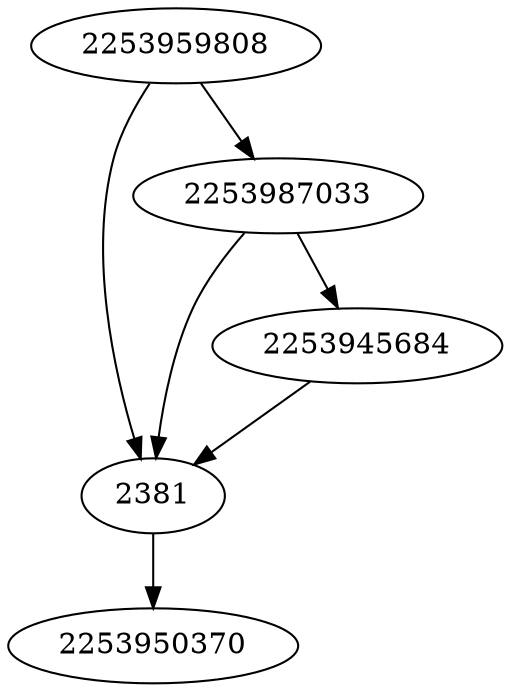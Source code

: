 strict digraph  {
2253959808;
2253950370;
2381;
2253945684;
2253987033;
2253959808 -> 2253987033;
2253959808 -> 2381;
2381 -> 2253950370;
2253945684 -> 2381;
2253987033 -> 2381;
2253987033 -> 2253945684;
}
